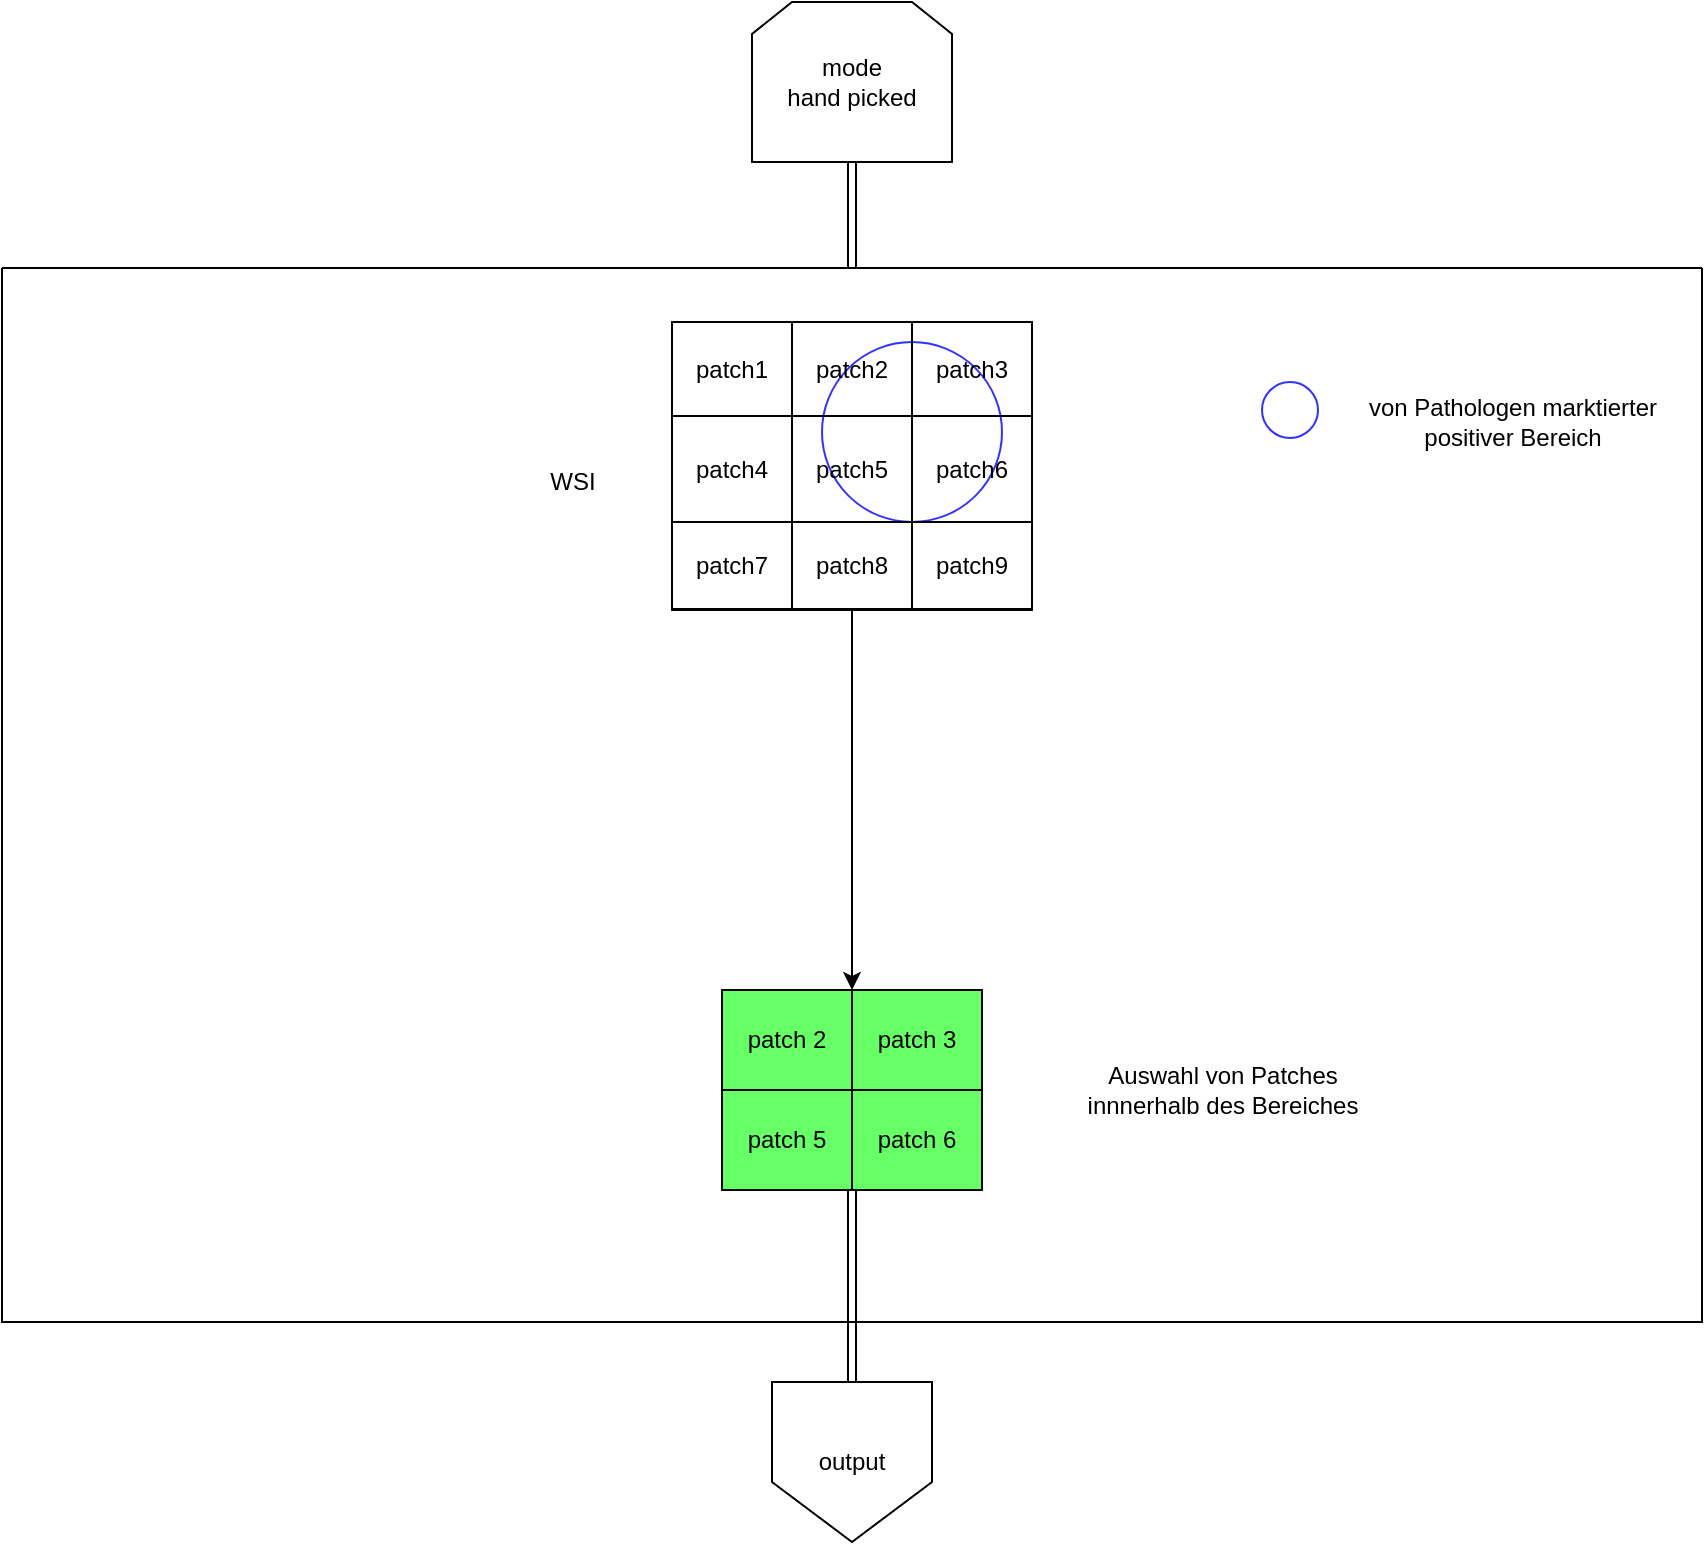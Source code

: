 <mxfile version="20.8.4" type="device"><diagram id="sSQMofle0bLVChFuk4pJ" name="Page-1"><mxGraphModel dx="2074" dy="1182" grid="1" gridSize="10" guides="1" tooltips="1" connect="1" arrows="1" fold="1" page="1" pageScale="1" pageWidth="850" pageHeight="1100" math="0" shadow="0"><root><mxCell id="0"/><mxCell id="1" parent="0"/><mxCell id="glbpnxTpaP67WcdWV2GP-2" style="edgeStyle=orthogonalEdgeStyle;rounded=0;orthogonalLoop=1;jettySize=auto;html=1;exitX=0.5;exitY=1;exitDx=0;exitDy=0;entryX=0.5;entryY=0;entryDx=0;entryDy=0;shape=link;" parent="1" source="glbpnxTpaP67WcdWV2GP-3" target="glbpnxTpaP67WcdWV2GP-27" edge="1"><mxGeometry relative="1" as="geometry"/></mxCell><mxCell id="glbpnxTpaP67WcdWV2GP-3" value="&lt;div&gt;mode&lt;/div&gt;&lt;div&gt;hand picked&lt;br&gt;&lt;/div&gt;" style="shape=loopLimit;whiteSpace=wrap;html=1;" parent="1" vertex="1"><mxGeometry x="375" y="20" width="100" height="80" as="geometry"/></mxCell><mxCell id="glbpnxTpaP67WcdWV2GP-26" value="output" style="shape=offPageConnector;whiteSpace=wrap;html=1;strokeColor=#000000;fillColor=none;gradientColor=none;" parent="1" vertex="1"><mxGeometry x="385" y="710" width="80" height="80" as="geometry"/></mxCell><mxCell id="glbpnxTpaP67WcdWV2GP-27" value="" style="swimlane;startSize=0;strokeColor=#000000;fillColor=none;gradientColor=none;" parent="1" vertex="1"><mxGeometry y="153" width="850" height="527" as="geometry"/></mxCell><mxCell id="urA6rckPeEaAMdgmIQYS-16" value="" style="ellipse;whiteSpace=wrap;html=1;aspect=fixed;strokeColor=#3333FF;" vertex="1" parent="glbpnxTpaP67WcdWV2GP-27"><mxGeometry x="410" y="37" width="90" height="90" as="geometry"/></mxCell><mxCell id="urA6rckPeEaAMdgmIQYS-2" value="" style="childLayout=tableLayout;recursiveResize=0;shadow=0;fillColor=none;" vertex="1" parent="glbpnxTpaP67WcdWV2GP-27"><mxGeometry x="335" y="27" width="180" height="143.5" as="geometry"/></mxCell><mxCell id="urA6rckPeEaAMdgmIQYS-3" value="" style="shape=tableRow;horizontal=0;startSize=0;swimlaneHead=0;swimlaneBody=0;top=0;left=0;bottom=0;right=0;dropTarget=0;collapsible=0;recursiveResize=0;expand=0;fontStyle=0;fillColor=none;strokeColor=inherit;" vertex="1" parent="urA6rckPeEaAMdgmIQYS-2"><mxGeometry width="180" height="47" as="geometry"/></mxCell><mxCell id="urA6rckPeEaAMdgmIQYS-4" value="patch1" style="connectable=0;recursiveResize=0;strokeColor=inherit;fillColor=none;align=center;whiteSpace=wrap;html=1;" vertex="1" parent="urA6rckPeEaAMdgmIQYS-3"><mxGeometry width="60" height="47" as="geometry"><mxRectangle width="60" height="47" as="alternateBounds"/></mxGeometry></mxCell><mxCell id="urA6rckPeEaAMdgmIQYS-5" value="patch2" style="connectable=0;recursiveResize=0;strokeColor=inherit;fillColor=none;align=center;whiteSpace=wrap;html=1;" vertex="1" parent="urA6rckPeEaAMdgmIQYS-3"><mxGeometry x="60" width="60" height="47" as="geometry"><mxRectangle width="60" height="47" as="alternateBounds"/></mxGeometry></mxCell><mxCell id="urA6rckPeEaAMdgmIQYS-6" value="patch3" style="connectable=0;recursiveResize=0;strokeColor=inherit;fillColor=none;align=center;whiteSpace=wrap;html=1;" vertex="1" parent="urA6rckPeEaAMdgmIQYS-3"><mxGeometry x="120" width="60" height="47" as="geometry"><mxRectangle width="60" height="47" as="alternateBounds"/></mxGeometry></mxCell><mxCell id="urA6rckPeEaAMdgmIQYS-7" style="shape=tableRow;horizontal=0;startSize=0;swimlaneHead=0;swimlaneBody=0;top=0;left=0;bottom=0;right=0;dropTarget=0;collapsible=0;recursiveResize=0;expand=0;fontStyle=0;fillColor=none;strokeColor=inherit;" vertex="1" parent="urA6rckPeEaAMdgmIQYS-2"><mxGeometry y="47" width="180" height="53" as="geometry"/></mxCell><mxCell id="urA6rckPeEaAMdgmIQYS-8" value="patch4" style="connectable=0;recursiveResize=0;strokeColor=inherit;fillColor=none;align=center;whiteSpace=wrap;html=1;" vertex="1" parent="urA6rckPeEaAMdgmIQYS-7"><mxGeometry width="60" height="53" as="geometry"><mxRectangle width="60" height="53" as="alternateBounds"/></mxGeometry></mxCell><mxCell id="urA6rckPeEaAMdgmIQYS-9" value="patch5" style="connectable=0;recursiveResize=0;strokeColor=inherit;fillColor=none;align=center;whiteSpace=wrap;html=1;" vertex="1" parent="urA6rckPeEaAMdgmIQYS-7"><mxGeometry x="60" width="60" height="53" as="geometry"><mxRectangle width="60" height="53" as="alternateBounds"/></mxGeometry></mxCell><mxCell id="urA6rckPeEaAMdgmIQYS-10" value="patch6" style="connectable=0;recursiveResize=0;strokeColor=inherit;fillColor=none;align=center;whiteSpace=wrap;html=1;" vertex="1" parent="urA6rckPeEaAMdgmIQYS-7"><mxGeometry x="120" width="60" height="53" as="geometry"><mxRectangle width="60" height="53" as="alternateBounds"/></mxGeometry></mxCell><mxCell id="urA6rckPeEaAMdgmIQYS-11" style="shape=tableRow;horizontal=0;startSize=0;swimlaneHead=0;swimlaneBody=0;top=0;left=0;bottom=0;right=0;dropTarget=0;collapsible=0;recursiveResize=0;expand=0;fontStyle=0;fillColor=none;strokeColor=inherit;" vertex="1" parent="urA6rckPeEaAMdgmIQYS-2"><mxGeometry y="100" width="180" height="44" as="geometry"/></mxCell><mxCell id="urA6rckPeEaAMdgmIQYS-12" value="patch7" style="connectable=0;recursiveResize=0;strokeColor=inherit;fillColor=none;align=center;whiteSpace=wrap;html=1;" vertex="1" parent="urA6rckPeEaAMdgmIQYS-11"><mxGeometry width="60" height="44" as="geometry"><mxRectangle width="60" height="44" as="alternateBounds"/></mxGeometry></mxCell><mxCell id="urA6rckPeEaAMdgmIQYS-13" value="patch8" style="connectable=0;recursiveResize=0;strokeColor=inherit;fillColor=none;align=center;whiteSpace=wrap;html=1;" vertex="1" parent="urA6rckPeEaAMdgmIQYS-11"><mxGeometry x="60" width="60" height="44" as="geometry"><mxRectangle width="60" height="44" as="alternateBounds"/></mxGeometry></mxCell><mxCell id="urA6rckPeEaAMdgmIQYS-14" value="patch9" style="connectable=0;recursiveResize=0;strokeColor=inherit;fillColor=none;align=center;whiteSpace=wrap;html=1;" vertex="1" parent="urA6rckPeEaAMdgmIQYS-11"><mxGeometry x="120" width="60" height="44" as="geometry"><mxRectangle width="60" height="44" as="alternateBounds"/></mxGeometry></mxCell><mxCell id="urA6rckPeEaAMdgmIQYS-17" value="" style="ellipse;whiteSpace=wrap;html=1;aspect=fixed;strokeColor=#3333FF;" vertex="1" parent="glbpnxTpaP67WcdWV2GP-27"><mxGeometry x="630" y="57" width="28" height="28" as="geometry"/></mxCell><mxCell id="urA6rckPeEaAMdgmIQYS-18" value="&lt;div&gt;von Pathologen marktierter &lt;br&gt;&lt;/div&gt;&lt;div&gt;positiver Bereich&lt;/div&gt;" style="text;html=1;align=center;verticalAlign=middle;resizable=0;points=[];autosize=1;strokeColor=none;fillColor=none;" vertex="1" parent="glbpnxTpaP67WcdWV2GP-27"><mxGeometry x="660" y="57" width="190" height="40" as="geometry"/></mxCell><mxCell id="urA6rckPeEaAMdgmIQYS-19" value="patch 2" style="rounded=0;whiteSpace=wrap;html=1;fillColor=#66FF66;" vertex="1" parent="glbpnxTpaP67WcdWV2GP-27"><mxGeometry x="360" y="361" width="65" height="50" as="geometry"/></mxCell><mxCell id="urA6rckPeEaAMdgmIQYS-20" value="patch 3" style="rounded=0;whiteSpace=wrap;html=1;fillColor=#66FF66;" vertex="1" parent="glbpnxTpaP67WcdWV2GP-27"><mxGeometry x="425" y="361" width="65" height="50" as="geometry"/></mxCell><mxCell id="urA6rckPeEaAMdgmIQYS-21" value="patch 5" style="rounded=0;whiteSpace=wrap;html=1;fillColor=#66FF66;" vertex="1" parent="glbpnxTpaP67WcdWV2GP-27"><mxGeometry x="360" y="411" width="65" height="50" as="geometry"/></mxCell><mxCell id="urA6rckPeEaAMdgmIQYS-22" value="patch 6" style="rounded=0;whiteSpace=wrap;html=1;fillColor=#66FF66;" vertex="1" parent="glbpnxTpaP67WcdWV2GP-27"><mxGeometry x="425" y="411" width="65" height="50" as="geometry"/></mxCell><mxCell id="urA6rckPeEaAMdgmIQYS-23" style="edgeStyle=orthogonalEdgeStyle;rounded=0;orthogonalLoop=1;jettySize=auto;html=1;exitX=0.5;exitY=1;exitDx=0;exitDy=0;entryX=0;entryY=0;entryDx=0;entryDy=0;" edge="1" parent="glbpnxTpaP67WcdWV2GP-27" source="urA6rckPeEaAMdgmIQYS-11" target="urA6rckPeEaAMdgmIQYS-20"><mxGeometry relative="1" as="geometry"/></mxCell><mxCell id="urA6rckPeEaAMdgmIQYS-24" value="&lt;div&gt;Auswahl von Patches &lt;br&gt;&lt;/div&gt;&lt;div&gt;innnerhalb des Bereiches&lt;/div&gt;" style="text;html=1;align=center;verticalAlign=middle;resizable=0;points=[];autosize=1;strokeColor=none;fillColor=none;" vertex="1" parent="glbpnxTpaP67WcdWV2GP-27"><mxGeometry x="520" y="391" width="180" height="40" as="geometry"/></mxCell><mxCell id="urA6rckPeEaAMdgmIQYS-15" value="WSI" style="text;html=1;align=center;verticalAlign=middle;resizable=0;points=[];autosize=1;strokeColor=none;fillColor=none;" vertex="1" parent="1"><mxGeometry x="260" y="245" width="50" height="30" as="geometry"/></mxCell><mxCell id="urA6rckPeEaAMdgmIQYS-25" style="edgeStyle=orthogonalEdgeStyle;rounded=0;orthogonalLoop=1;jettySize=auto;html=1;exitX=0;exitY=1;exitDx=0;exitDy=0;entryX=0.5;entryY=0;entryDx=0;entryDy=0;shape=link;" edge="1" parent="1" source="urA6rckPeEaAMdgmIQYS-22" target="glbpnxTpaP67WcdWV2GP-26"><mxGeometry relative="1" as="geometry"/></mxCell></root></mxGraphModel></diagram></mxfile>